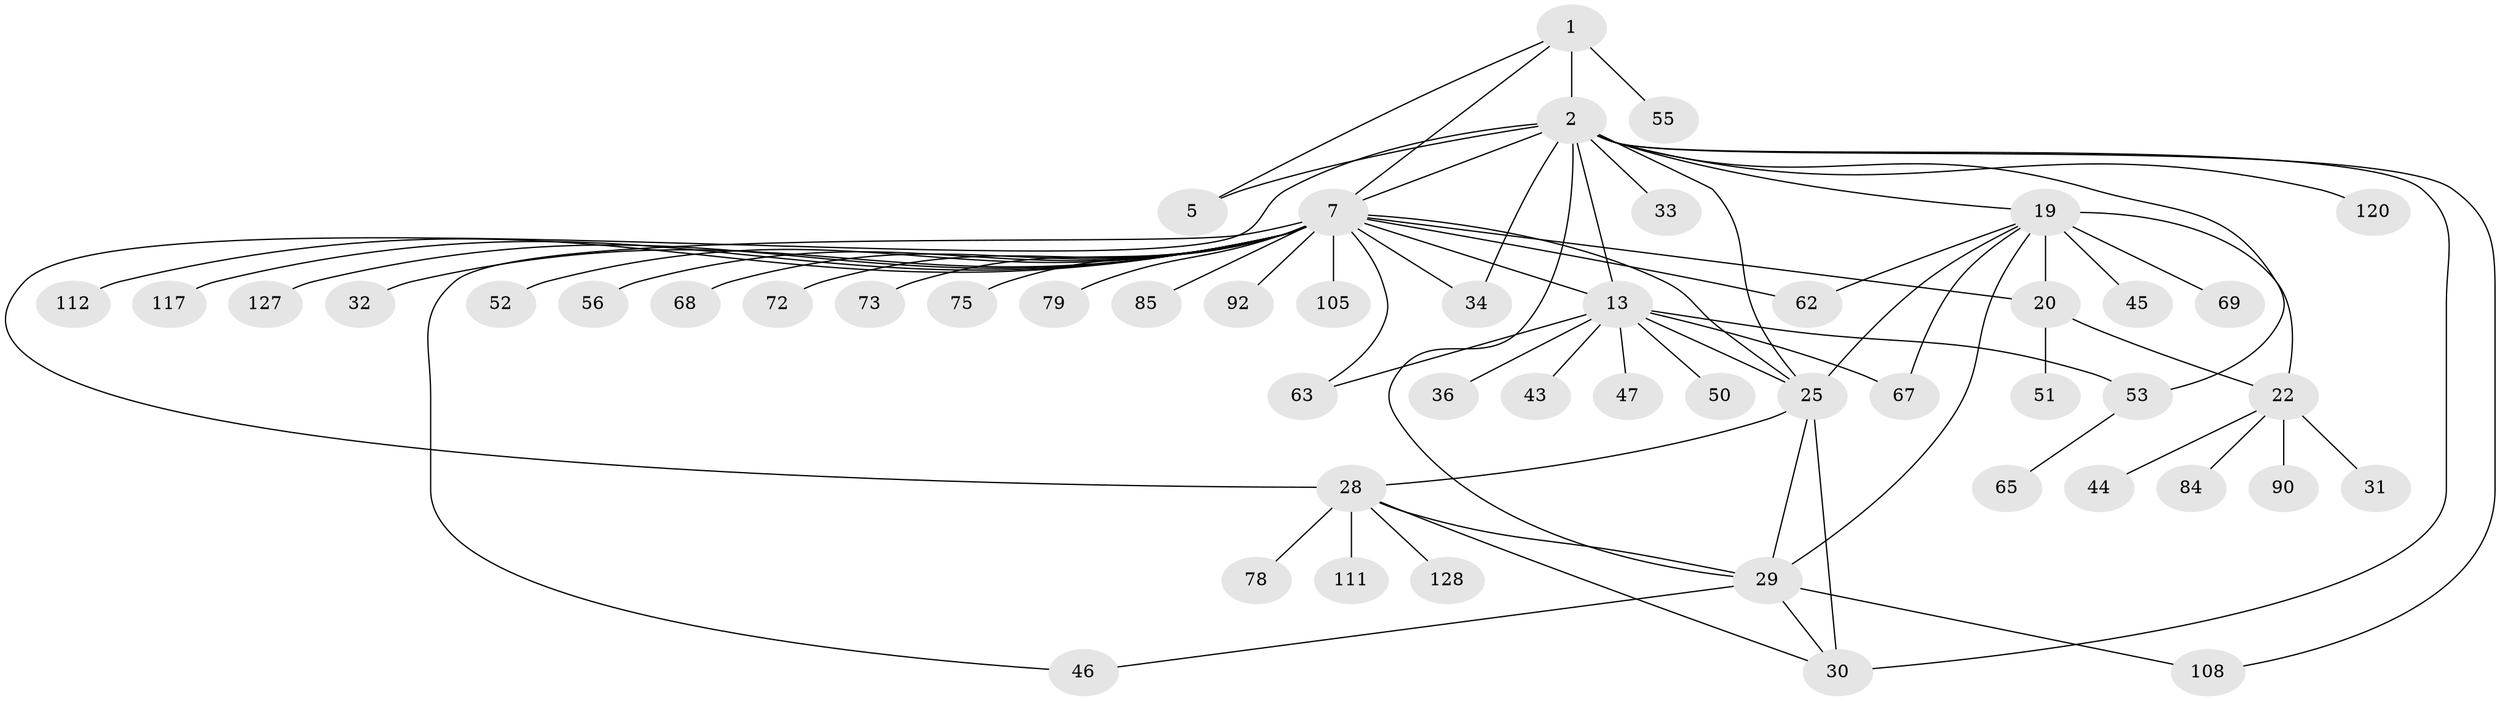 // original degree distribution, {6: 0.046875, 11: 0.0234375, 12: 0.015625, 7: 0.015625, 9: 0.0390625, 10: 0.0234375, 5: 0.015625, 16: 0.0078125, 18: 0.0078125, 8: 0.0390625, 1: 0.6015625, 2: 0.109375, 3: 0.0546875}
// Generated by graph-tools (version 1.1) at 2025/19/03/04/25 18:19:30]
// undirected, 51 vertices, 72 edges
graph export_dot {
graph [start="1"]
  node [color=gray90,style=filled];
  1 [super="+6+106+4"];
  2 [super="+3+83"];
  5 [super="+35+101+124+91"];
  7 [super="+16+9+77+97+81+12+11+59+64+8+61"];
  13 [super="+17+15+116+104+48+58+14"];
  19 [super="+103+98+80+23+24"];
  20 [super="+42+21"];
  22;
  25 [super="+27+57"];
  28;
  29;
  30 [super="+39"];
  31;
  32;
  33;
  34 [super="+115"];
  36;
  43;
  44 [super="+54"];
  45;
  46;
  47;
  50;
  51;
  52;
  53;
  55;
  56;
  62 [super="+66"];
  63;
  65;
  67 [super="+119"];
  68;
  69;
  72;
  73;
  75;
  78;
  79;
  84;
  85;
  90;
  92 [super="+107+114"];
  105;
  108;
  111;
  112;
  117;
  120;
  127;
  128;
  1 -- 2 [weight=6];
  1 -- 5 [weight=3];
  1 -- 55;
  1 -- 7;
  2 -- 5 [weight=2];
  2 -- 34;
  2 -- 108;
  2 -- 120;
  2 -- 19;
  2 -- 30 [weight=2];
  2 -- 33;
  2 -- 13;
  2 -- 53;
  2 -- 25 [weight=2];
  2 -- 28;
  2 -- 29;
  2 -- 7;
  7 -- 32 [weight=2];
  7 -- 73 [weight=2];
  7 -- 105;
  7 -- 75;
  7 -- 13 [weight=5];
  7 -- 46;
  7 -- 79;
  7 -- 117;
  7 -- 56;
  7 -- 92;
  7 -- 127;
  7 -- 72;
  7 -- 112;
  7 -- 85;
  7 -- 63 [weight=2];
  7 -- 25;
  7 -- 34;
  7 -- 52;
  7 -- 62;
  7 -- 20 [weight=2];
  7 -- 68;
  13 -- 36;
  13 -- 50;
  13 -- 67;
  13 -- 43;
  13 -- 47;
  13 -- 53;
  13 -- 25;
  13 -- 63;
  19 -- 20 [weight=6];
  19 -- 22 [weight=3];
  19 -- 67;
  19 -- 69;
  19 -- 45;
  19 -- 29;
  19 -- 62;
  19 -- 25;
  20 -- 22 [weight=2];
  20 -- 51;
  22 -- 31;
  22 -- 44;
  22 -- 84;
  22 -- 90;
  25 -- 28 [weight=2];
  25 -- 29 [weight=2];
  25 -- 30 [weight=2];
  28 -- 29;
  28 -- 30;
  28 -- 78;
  28 -- 111;
  28 -- 128;
  29 -- 30;
  29 -- 46;
  29 -- 108;
  53 -- 65;
}
